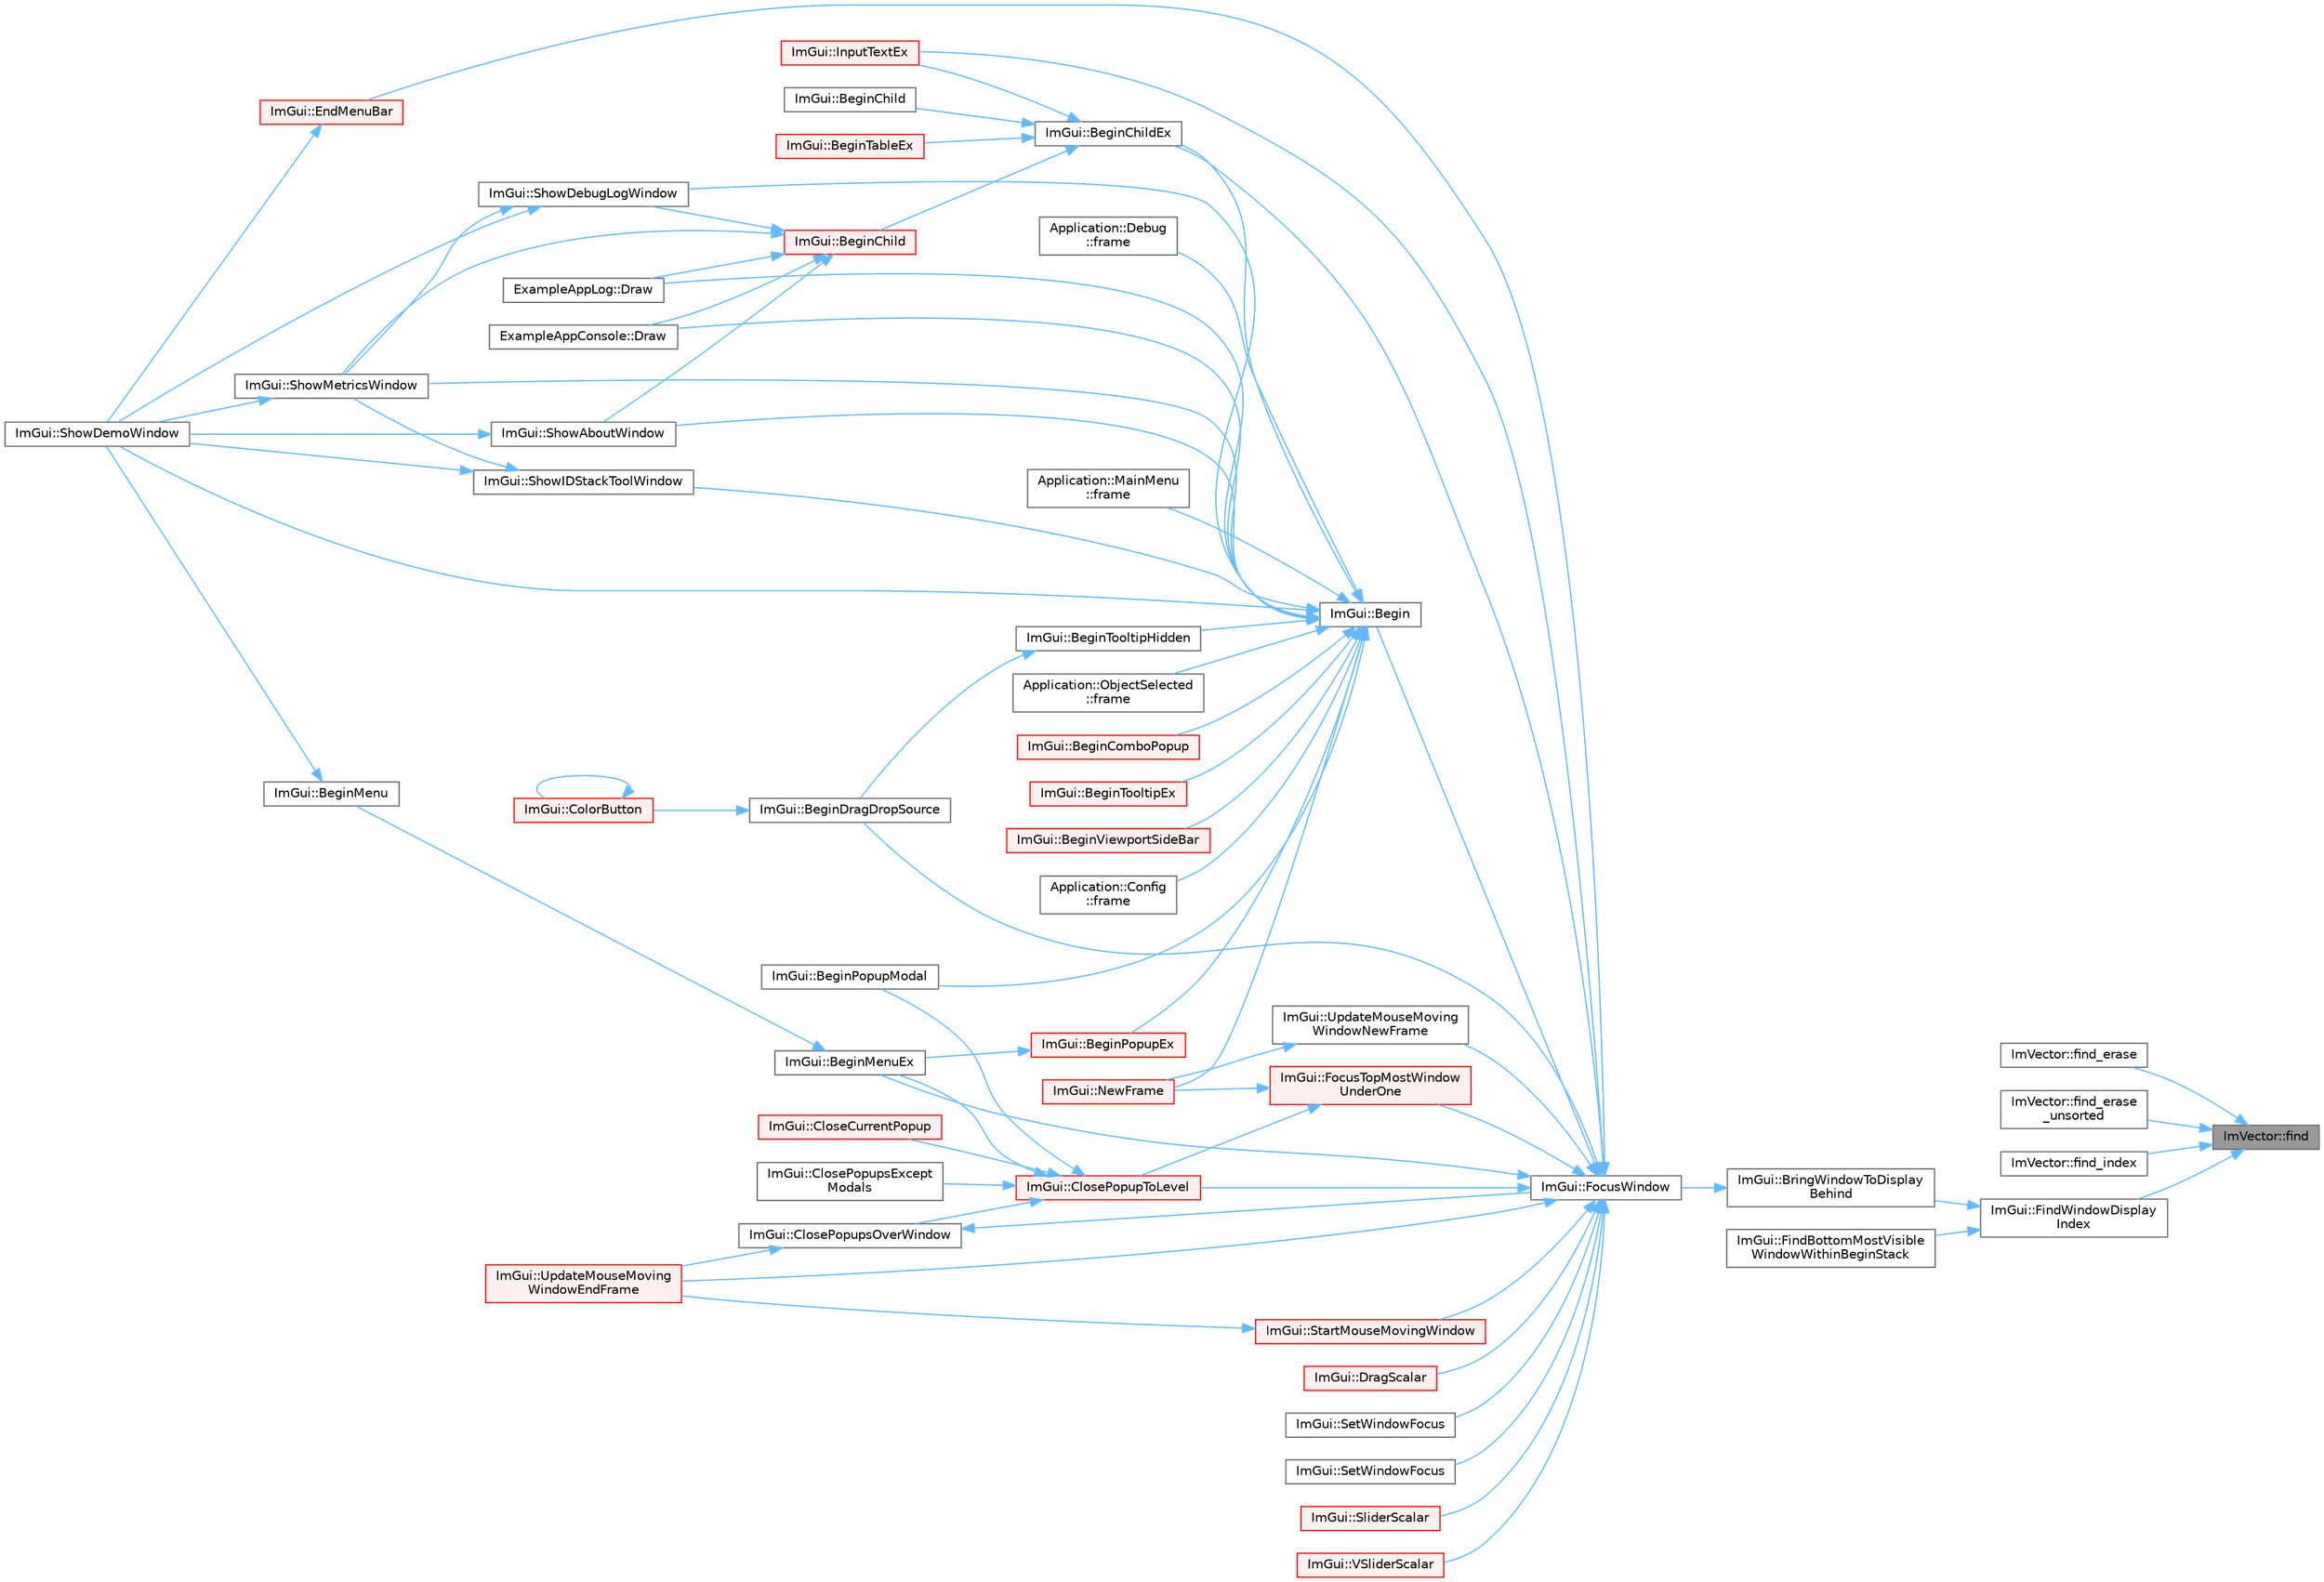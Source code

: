 digraph "ImVector::find"
{
 // LATEX_PDF_SIZE
  bgcolor="transparent";
  edge [fontname=Helvetica,fontsize=10,labelfontname=Helvetica,labelfontsize=10];
  node [fontname=Helvetica,fontsize=10,shape=box,height=0.2,width=0.4];
  rankdir="RL";
  Node1 [id="Node000001",label="ImVector::find",height=0.2,width=0.4,color="gray40", fillcolor="grey60", style="filled", fontcolor="black",tooltip=" "];
  Node1 -> Node2 [id="edge1_Node000001_Node000002",dir="back",color="steelblue1",style="solid",tooltip=" "];
  Node2 [id="Node000002",label="ImVector::find_erase",height=0.2,width=0.4,color="grey40", fillcolor="white", style="filled",URL="$struct_im_vector.html#a4e9214ecaa413240f76223500dbed912",tooltip=" "];
  Node1 -> Node3 [id="edge2_Node000001_Node000003",dir="back",color="steelblue1",style="solid",tooltip=" "];
  Node3 [id="Node000003",label="ImVector::find_erase\l_unsorted",height=0.2,width=0.4,color="grey40", fillcolor="white", style="filled",URL="$struct_im_vector.html#a07f501e40783436616156682ec668327",tooltip=" "];
  Node1 -> Node4 [id="edge3_Node000001_Node000004",dir="back",color="steelblue1",style="solid",tooltip=" "];
  Node4 [id="Node000004",label="ImVector::find_index",height=0.2,width=0.4,color="grey40", fillcolor="white", style="filled",URL="$struct_im_vector.html#a374b32265297839b0cd8e2b4c827112a",tooltip=" "];
  Node1 -> Node5 [id="edge4_Node000001_Node000005",dir="back",color="steelblue1",style="solid",tooltip=" "];
  Node5 [id="Node000005",label="ImGui::FindWindowDisplay\lIndex",height=0.2,width=0.4,color="grey40", fillcolor="white", style="filled",URL="$namespace_im_gui.html#acc8dfbe9f52370fe2b95f6c948ba113e",tooltip=" "];
  Node5 -> Node6 [id="edge5_Node000005_Node000006",dir="back",color="steelblue1",style="solid",tooltip=" "];
  Node6 [id="Node000006",label="ImGui::BringWindowToDisplay\lBehind",height=0.2,width=0.4,color="grey40", fillcolor="white", style="filled",URL="$namespace_im_gui.html#a8cae2f7a08f820a8d5349d1964603b20",tooltip=" "];
  Node6 -> Node7 [id="edge6_Node000006_Node000007",dir="back",color="steelblue1",style="solid",tooltip=" "];
  Node7 [id="Node000007",label="ImGui::FocusWindow",height=0.2,width=0.4,color="grey40", fillcolor="white", style="filled",URL="$namespace_im_gui.html#a27aa6f2f3aa11778c6d023b1b223f262",tooltip=" "];
  Node7 -> Node8 [id="edge7_Node000007_Node000008",dir="back",color="steelblue1",style="solid",tooltip=" "];
  Node8 [id="Node000008",label="ImGui::Begin",height=0.2,width=0.4,color="grey40", fillcolor="white", style="filled",URL="$namespace_im_gui.html#a581e58db0bc930bafa4a5d23093a2b99",tooltip=" "];
  Node8 -> Node9 [id="edge8_Node000008_Node000009",dir="back",color="steelblue1",style="solid",tooltip=" "];
  Node9 [id="Node000009",label="ImGui::BeginChildEx",height=0.2,width=0.4,color="grey40", fillcolor="white", style="filled",URL="$namespace_im_gui.html#ac36ecce0443f0b45a48484d85f653ae2",tooltip=" "];
  Node9 -> Node10 [id="edge9_Node000009_Node000010",dir="back",color="steelblue1",style="solid",tooltip=" "];
  Node10 [id="Node000010",label="ImGui::BeginChild",height=0.2,width=0.4,color="red", fillcolor="#FFF0F0", style="filled",URL="$namespace_im_gui.html#aebac8b07ee9ea0e452c98813a3e907c3",tooltip=" "];
  Node10 -> Node16 [id="edge10_Node000010_Node000016",dir="back",color="steelblue1",style="solid",tooltip=" "];
  Node16 [id="Node000016",label="ExampleAppConsole::Draw",height=0.2,width=0.4,color="grey40", fillcolor="white", style="filled",URL="$struct_example_app_console.html#a0518a09c7e8648dd52c7c06df19ac17a",tooltip=" "];
  Node10 -> Node17 [id="edge11_Node000010_Node000017",dir="back",color="steelblue1",style="solid",tooltip=" "];
  Node17 [id="Node000017",label="ExampleAppLog::Draw",height=0.2,width=0.4,color="grey40", fillcolor="white", style="filled",URL="$struct_example_app_log.html#a5ad3a4bdb89171b84aeaff96948a1f77",tooltip=" "];
  Node10 -> Node18 [id="edge12_Node000010_Node000018",dir="back",color="steelblue1",style="solid",tooltip=" "];
  Node18 [id="Node000018",label="ImGui::ShowAboutWindow",height=0.2,width=0.4,color="grey40", fillcolor="white", style="filled",URL="$namespace_im_gui.html#ac297462e33309d0540fa459bccdc9304",tooltip=" "];
  Node18 -> Node15 [id="edge13_Node000018_Node000015",dir="back",color="steelblue1",style="solid",tooltip=" "];
  Node15 [id="Node000015",label="ImGui::ShowDemoWindow",height=0.2,width=0.4,color="grey40", fillcolor="white", style="filled",URL="$namespace_im_gui.html#af95643a0ce4893b9e57c12991922fb18",tooltip=" "];
  Node10 -> Node19 [id="edge14_Node000010_Node000019",dir="back",color="steelblue1",style="solid",tooltip=" "];
  Node19 [id="Node000019",label="ImGui::ShowDebugLogWindow",height=0.2,width=0.4,color="grey40", fillcolor="white", style="filled",URL="$namespace_im_gui.html#af1b39e70cac2e1b9e62dd3c9d154cbd6",tooltip=" "];
  Node19 -> Node15 [id="edge15_Node000019_Node000015",dir="back",color="steelblue1",style="solid",tooltip=" "];
  Node19 -> Node14 [id="edge16_Node000019_Node000014",dir="back",color="steelblue1",style="solid",tooltip=" "];
  Node14 [id="Node000014",label="ImGui::ShowMetricsWindow",height=0.2,width=0.4,color="grey40", fillcolor="white", style="filled",URL="$namespace_im_gui.html#afe7a28c6eb52fff3cc27d5a698fea4ff",tooltip=" "];
  Node14 -> Node15 [id="edge17_Node000014_Node000015",dir="back",color="steelblue1",style="solid",tooltip=" "];
  Node10 -> Node14 [id="edge18_Node000010_Node000014",dir="back",color="steelblue1",style="solid",tooltip=" "];
  Node9 -> Node21 [id="edge19_Node000009_Node000021",dir="back",color="steelblue1",style="solid",tooltip=" "];
  Node21 [id="Node000021",label="ImGui::BeginChild",height=0.2,width=0.4,color="grey40", fillcolor="white", style="filled",URL="$namespace_im_gui.html#a3824e63145d50dd477deec2c7edf5c5a",tooltip=" "];
  Node9 -> Node22 [id="edge20_Node000009_Node000022",dir="back",color="steelblue1",style="solid",tooltip=" "];
  Node22 [id="Node000022",label="ImGui::BeginTableEx",height=0.2,width=0.4,color="red", fillcolor="#FFF0F0", style="filled",URL="$namespace_im_gui.html#a28046a30716afeb7738a82a5b19044ca",tooltip=" "];
  Node9 -> Node26 [id="edge21_Node000009_Node000026",dir="back",color="steelblue1",style="solid",tooltip=" "];
  Node26 [id="Node000026",label="ImGui::InputTextEx",height=0.2,width=0.4,color="red", fillcolor="#FFF0F0", style="filled",URL="$namespace_im_gui.html#af89af17ecc11653f25fea1e50e195de6",tooltip=" "];
  Node8 -> Node81 [id="edge22_Node000008_Node000081",dir="back",color="steelblue1",style="solid",tooltip=" "];
  Node81 [id="Node000081",label="ImGui::BeginComboPopup",height=0.2,width=0.4,color="red", fillcolor="#FFF0F0", style="filled",URL="$namespace_im_gui.html#a6ecb51142fcb72cd19ff002c3a7d8e25",tooltip=" "];
  Node8 -> Node85 [id="edge23_Node000008_Node000085",dir="back",color="steelblue1",style="solid",tooltip=" "];
  Node85 [id="Node000085",label="ImGui::BeginPopupEx",height=0.2,width=0.4,color="red", fillcolor="#FFF0F0", style="filled",URL="$namespace_im_gui.html#a89da3a22300e8293257b6cfdf1b83b7a",tooltip=" "];
  Node85 -> Node86 [id="edge24_Node000085_Node000086",dir="back",color="steelblue1",style="solid",tooltip=" "];
  Node86 [id="Node000086",label="ImGui::BeginMenuEx",height=0.2,width=0.4,color="grey40", fillcolor="white", style="filled",URL="$namespace_im_gui.html#a8dc671f87ed281b6445ce6ae4ab25183",tooltip=" "];
  Node86 -> Node87 [id="edge25_Node000086_Node000087",dir="back",color="steelblue1",style="solid",tooltip=" "];
  Node87 [id="Node000087",label="ImGui::BeginMenu",height=0.2,width=0.4,color="grey40", fillcolor="white", style="filled",URL="$namespace_im_gui.html#a1e55711a21f97d5dff919d697d3a7201",tooltip=" "];
  Node87 -> Node15 [id="edge26_Node000087_Node000015",dir="back",color="steelblue1",style="solid",tooltip=" "];
  Node8 -> Node105 [id="edge27_Node000008_Node000105",dir="back",color="steelblue1",style="solid",tooltip=" "];
  Node105 [id="Node000105",label="ImGui::BeginPopupModal",height=0.2,width=0.4,color="grey40", fillcolor="white", style="filled",URL="$namespace_im_gui.html#a6d840f615c198c2342968f733fda11b3",tooltip=" "];
  Node8 -> Node106 [id="edge28_Node000008_Node000106",dir="back",color="steelblue1",style="solid",tooltip=" "];
  Node106 [id="Node000106",label="ImGui::BeginTooltipEx",height=0.2,width=0.4,color="red", fillcolor="#FFF0F0", style="filled",URL="$namespace_im_gui.html#a18b17a0b20c3f2a16068b84210cfded4",tooltip=" "];
  Node8 -> Node135 [id="edge29_Node000008_Node000135",dir="back",color="steelblue1",style="solid",tooltip=" "];
  Node135 [id="Node000135",label="ImGui::BeginTooltipHidden",height=0.2,width=0.4,color="grey40", fillcolor="white", style="filled",URL="$namespace_im_gui.html#a2c44a13b5e210dbfc7de98024c25db8e",tooltip=" "];
  Node135 -> Node116 [id="edge30_Node000135_Node000116",dir="back",color="steelblue1",style="solid",tooltip=" "];
  Node116 [id="Node000116",label="ImGui::BeginDragDropSource",height=0.2,width=0.4,color="grey40", fillcolor="white", style="filled",URL="$namespace_im_gui.html#ac2609b0f034d3bcd8d70d26df8694eaa",tooltip=" "];
  Node116 -> Node117 [id="edge31_Node000116_Node000117",dir="back",color="steelblue1",style="solid",tooltip=" "];
  Node117 [id="Node000117",label="ImGui::ColorButton",height=0.2,width=0.4,color="red", fillcolor="#FFF0F0", style="filled",URL="$namespace_im_gui.html#ae2d7c8f37726810753d71d480f0af7f0",tooltip=" "];
  Node117 -> Node117 [id="edge32_Node000117_Node000117",dir="back",color="steelblue1",style="solid",tooltip=" "];
  Node8 -> Node136 [id="edge33_Node000008_Node000136",dir="back",color="steelblue1",style="solid",tooltip=" "];
  Node136 [id="Node000136",label="ImGui::BeginViewportSideBar",height=0.2,width=0.4,color="red", fillcolor="#FFF0F0", style="filled",URL="$namespace_im_gui.html#a4216382dd5ad6c17e183f9f894db2e15",tooltip=" "];
  Node8 -> Node16 [id="edge34_Node000008_Node000016",dir="back",color="steelblue1",style="solid",tooltip=" "];
  Node8 -> Node17 [id="edge35_Node000008_Node000017",dir="back",color="steelblue1",style="solid",tooltip=" "];
  Node8 -> Node35 [id="edge36_Node000008_Node000035",dir="back",color="steelblue1",style="solid",tooltip=" "];
  Node35 [id="Node000035",label="Application::Config\l::frame",height=0.2,width=0.4,color="grey40", fillcolor="white", style="filled",URL="$class_application_1_1_config.html#a291cc3a874949e121dcf83a3f90681bc",tooltip=" "];
  Node8 -> Node138 [id="edge37_Node000008_Node000138",dir="back",color="steelblue1",style="solid",tooltip=" "];
  Node138 [id="Node000138",label="Application::Debug\l::frame",height=0.2,width=0.4,color="grey40", fillcolor="white", style="filled",URL="$class_application_1_1_debug.html#a26339829cae3b768474358c34eb8ab23",tooltip=" "];
  Node8 -> Node139 [id="edge38_Node000008_Node000139",dir="back",color="steelblue1",style="solid",tooltip=" "];
  Node139 [id="Node000139",label="Application::MainMenu\l::frame",height=0.2,width=0.4,color="grey40", fillcolor="white", style="filled",URL="$class_application_1_1_main_menu.html#a868fe54ddb269b9ab03f0d7d068dd698",tooltip=" "];
  Node8 -> Node38 [id="edge39_Node000008_Node000038",dir="back",color="steelblue1",style="solid",tooltip=" "];
  Node38 [id="Node000038",label="Application::ObjectSelected\l::frame",height=0.2,width=0.4,color="grey40", fillcolor="white", style="filled",URL="$class_application_1_1_object_selected.html#a30dd507edcc6c76dd65cc0cf9dda010a",tooltip=" "];
  Node8 -> Node140 [id="edge40_Node000008_Node000140",dir="back",color="steelblue1",style="solid",tooltip=" "];
  Node140 [id="Node000140",label="ImGui::NewFrame",height=0.2,width=0.4,color="red", fillcolor="#FFF0F0", style="filled",URL="$namespace_im_gui.html#ab3f1fc018f903b7ad79fd10663375774",tooltip=" "];
  Node8 -> Node18 [id="edge41_Node000008_Node000018",dir="back",color="steelblue1",style="solid",tooltip=" "];
  Node8 -> Node19 [id="edge42_Node000008_Node000019",dir="back",color="steelblue1",style="solid",tooltip=" "];
  Node8 -> Node15 [id="edge43_Node000008_Node000015",dir="back",color="steelblue1",style="solid",tooltip=" "];
  Node8 -> Node25 [id="edge44_Node000008_Node000025",dir="back",color="steelblue1",style="solid",tooltip=" "];
  Node25 [id="Node000025",label="ImGui::ShowIDStackToolWindow",height=0.2,width=0.4,color="grey40", fillcolor="white", style="filled",URL="$namespace_im_gui.html#ab4a87bf4a874a8e5872b60b4a9b1d99e",tooltip=" "];
  Node25 -> Node15 [id="edge45_Node000025_Node000015",dir="back",color="steelblue1",style="solid",tooltip=" "];
  Node25 -> Node14 [id="edge46_Node000025_Node000014",dir="back",color="steelblue1",style="solid",tooltip=" "];
  Node8 -> Node14 [id="edge47_Node000008_Node000014",dir="back",color="steelblue1",style="solid",tooltip=" "];
  Node7 -> Node9 [id="edge48_Node000007_Node000009",dir="back",color="steelblue1",style="solid",tooltip=" "];
  Node7 -> Node116 [id="edge49_Node000007_Node000116",dir="back",color="steelblue1",style="solid",tooltip=" "];
  Node7 -> Node86 [id="edge50_Node000007_Node000086",dir="back",color="steelblue1",style="solid",tooltip=" "];
  Node7 -> Node141 [id="edge51_Node000007_Node000141",dir="back",color="steelblue1",style="solid",tooltip=" "];
  Node141 [id="Node000141",label="ImGui::ClosePopupToLevel",height=0.2,width=0.4,color="red", fillcolor="#FFF0F0", style="filled",URL="$namespace_im_gui.html#a0be705dc533a62387dc39ec5c276d2a0",tooltip=" "];
  Node141 -> Node86 [id="edge52_Node000141_Node000086",dir="back",color="steelblue1",style="solid",tooltip=" "];
  Node141 -> Node105 [id="edge53_Node000141_Node000105",dir="back",color="steelblue1",style="solid",tooltip=" "];
  Node141 -> Node142 [id="edge54_Node000141_Node000142",dir="back",color="steelblue1",style="solid",tooltip=" "];
  Node142 [id="Node000142",label="ImGui::CloseCurrentPopup",height=0.2,width=0.4,color="red", fillcolor="#FFF0F0", style="filled",URL="$namespace_im_gui.html#aeaec6479834db7918260fc082107f90b",tooltip=" "];
  Node141 -> Node151 [id="edge55_Node000141_Node000151",dir="back",color="steelblue1",style="solid",tooltip=" "];
  Node151 [id="Node000151",label="ImGui::ClosePopupsExcept\lModals",height=0.2,width=0.4,color="grey40", fillcolor="white", style="filled",URL="$namespace_im_gui.html#a6321db9d0281af83216ec69f777f63bd",tooltip=" "];
  Node141 -> Node152 [id="edge56_Node000141_Node000152",dir="back",color="steelblue1",style="solid",tooltip=" "];
  Node152 [id="Node000152",label="ImGui::ClosePopupsOverWindow",height=0.2,width=0.4,color="grey40", fillcolor="white", style="filled",URL="$namespace_im_gui.html#a0076b153c697cb85e263fcbd59340bce",tooltip=" "];
  Node152 -> Node7 [id="edge57_Node000152_Node000007",dir="back",color="steelblue1",style="solid",tooltip=" "];
  Node152 -> Node153 [id="edge58_Node000152_Node000153",dir="back",color="steelblue1",style="solid",tooltip=" "];
  Node153 [id="Node000153",label="ImGui::UpdateMouseMoving\lWindowEndFrame",height=0.2,width=0.4,color="red", fillcolor="#FFF0F0", style="filled",URL="$namespace_im_gui.html#a6f56217f28aff3a7cea846e6f44eebff",tooltip=" "];
  Node7 -> Node55 [id="edge59_Node000007_Node000055",dir="back",color="steelblue1",style="solid",tooltip=" "];
  Node55 [id="Node000055",label="ImGui::DragScalar",height=0.2,width=0.4,color="red", fillcolor="#FFF0F0", style="filled",URL="$namespace_im_gui.html#a17d8926e8f44a6d00575b12081c51fe0",tooltip=" "];
  Node7 -> Node160 [id="edge60_Node000007_Node000160",dir="back",color="steelblue1",style="solid",tooltip=" "];
  Node160 [id="Node000160",label="ImGui::EndMenuBar",height=0.2,width=0.4,color="red", fillcolor="#FFF0F0", style="filled",URL="$namespace_im_gui.html#aa226265c140eb6ee375c5b9abc69c4fc",tooltip=" "];
  Node160 -> Node15 [id="edge61_Node000160_Node000015",dir="back",color="steelblue1",style="solid",tooltip=" "];
  Node7 -> Node162 [id="edge62_Node000007_Node000162",dir="back",color="steelblue1",style="solid",tooltip=" "];
  Node162 [id="Node000162",label="ImGui::FocusTopMostWindow\lUnderOne",height=0.2,width=0.4,color="red", fillcolor="#FFF0F0", style="filled",URL="$namespace_im_gui.html#aa97e87e96c05eb3e91aa96fa68b13a2a",tooltip=" "];
  Node162 -> Node141 [id="edge63_Node000162_Node000141",dir="back",color="steelblue1",style="solid",tooltip=" "];
  Node162 -> Node140 [id="edge64_Node000162_Node000140",dir="back",color="steelblue1",style="solid",tooltip=" "];
  Node7 -> Node26 [id="edge65_Node000007_Node000026",dir="back",color="steelblue1",style="solid",tooltip=" "];
  Node7 -> Node163 [id="edge66_Node000007_Node000163",dir="back",color="steelblue1",style="solid",tooltip=" "];
  Node163 [id="Node000163",label="ImGui::SetWindowFocus",height=0.2,width=0.4,color="grey40", fillcolor="white", style="filled",URL="$namespace_im_gui.html#ac71920931ed7b7c8594ee84c6a94e7b8",tooltip=" "];
  Node7 -> Node164 [id="edge67_Node000007_Node000164",dir="back",color="steelblue1",style="solid",tooltip=" "];
  Node164 [id="Node000164",label="ImGui::SetWindowFocus",height=0.2,width=0.4,color="grey40", fillcolor="white", style="filled",URL="$namespace_im_gui.html#aa612adbb975051090898f094a1608f24",tooltip=" "];
  Node7 -> Node69 [id="edge68_Node000007_Node000069",dir="back",color="steelblue1",style="solid",tooltip=" "];
  Node69 [id="Node000069",label="ImGui::SliderScalar",height=0.2,width=0.4,color="red", fillcolor="#FFF0F0", style="filled",URL="$namespace_im_gui.html#afdd7faa9a69f75b8d674cdc207441bea",tooltip=" "];
  Node7 -> Node165 [id="edge69_Node000007_Node000165",dir="back",color="steelblue1",style="solid",tooltip=" "];
  Node165 [id="Node000165",label="ImGui::StartMouseMovingWindow",height=0.2,width=0.4,color="red", fillcolor="#FFF0F0", style="filled",URL="$namespace_im_gui.html#afd03199380411a711c74893434d91258",tooltip=" "];
  Node165 -> Node153 [id="edge70_Node000165_Node000153",dir="back",color="steelblue1",style="solid",tooltip=" "];
  Node7 -> Node153 [id="edge71_Node000007_Node000153",dir="back",color="steelblue1",style="solid",tooltip=" "];
  Node7 -> Node167 [id="edge72_Node000007_Node000167",dir="back",color="steelblue1",style="solid",tooltip=" "];
  Node167 [id="Node000167",label="ImGui::UpdateMouseMoving\lWindowNewFrame",height=0.2,width=0.4,color="grey40", fillcolor="white", style="filled",URL="$namespace_im_gui.html#a3c60e468d73a0ccd52628f0c82b42fe8",tooltip=" "];
  Node167 -> Node140 [id="edge73_Node000167_Node000140",dir="back",color="steelblue1",style="solid",tooltip=" "];
  Node7 -> Node168 [id="edge74_Node000007_Node000168",dir="back",color="steelblue1",style="solid",tooltip=" "];
  Node168 [id="Node000168",label="ImGui::VSliderScalar",height=0.2,width=0.4,color="red", fillcolor="#FFF0F0", style="filled",URL="$namespace_im_gui.html#a6ad24ca37a530d43f9d1c727d94e4829",tooltip=" "];
  Node5 -> Node171 [id="edge75_Node000005_Node000171",dir="back",color="steelblue1",style="solid",tooltip=" "];
  Node171 [id="Node000171",label="ImGui::FindBottomMostVisible\lWindowWithinBeginStack",height=0.2,width=0.4,color="grey40", fillcolor="white", style="filled",URL="$namespace_im_gui.html#acbee71305d643afa7020759bc97feaf2",tooltip=" "];
}
